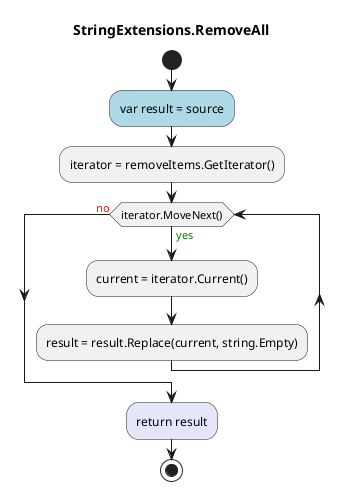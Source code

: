 @startuml StringExtensions.RemoveAll
title StringExtensions.RemoveAll
start
#LightBlue:var result = source;
:iterator = removeItems.GetIterator();
while (iterator.MoveNext()) is (<color:green>yes)
:current = iterator.Current();
      :result = result.Replace(current, string.Empty);
endwhile (<color:red>no)
#Lavender:return result;
stop
@enduml

